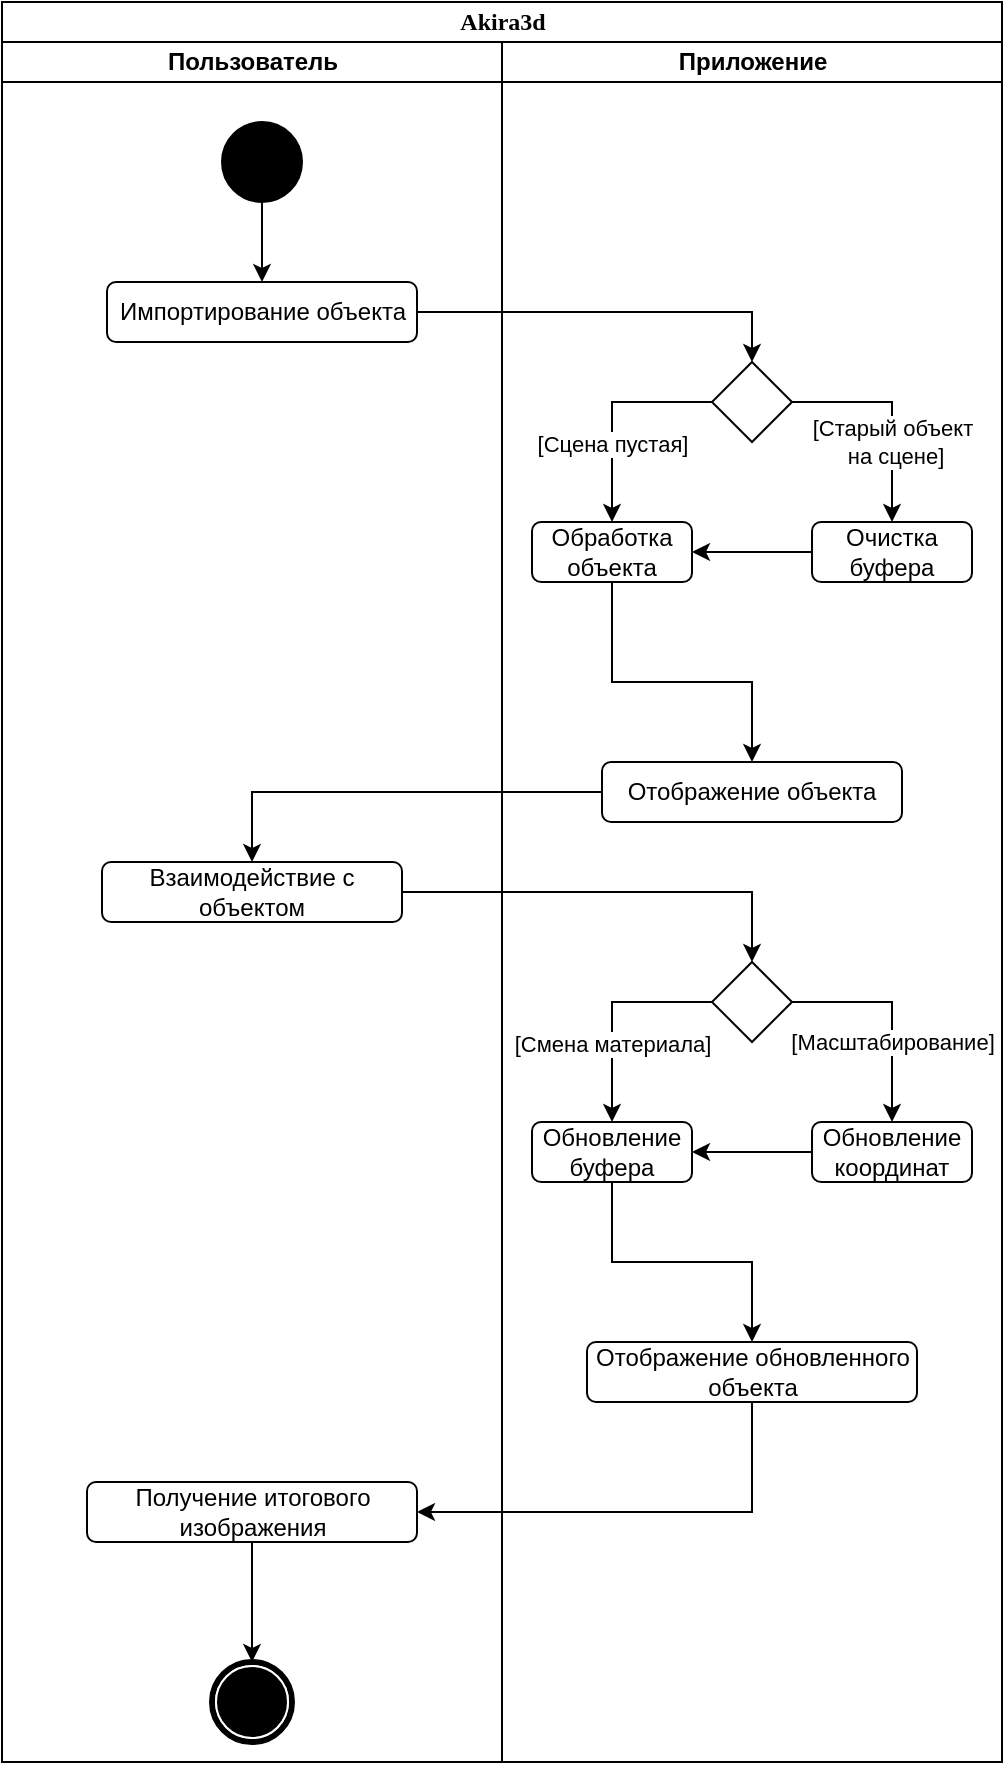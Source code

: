 <mxfile version="24.4.0" type="device">
  <diagram name="Page-1" id="0783ab3e-0a74-02c8-0abd-f7b4e66b4bec">
    <mxGraphModel dx="1687" dy="892" grid="1" gridSize="10" guides="1" tooltips="1" connect="1" arrows="1" fold="1" page="1" pageScale="1" pageWidth="850" pageHeight="1100" background="none" math="0" shadow="0">
      <root>
        <mxCell id="0" />
        <mxCell id="1" parent="0" />
        <mxCell id="1c1d494c118603dd-1" value="Akira3d" style="swimlane;html=1;childLayout=stackLayout;startSize=20;rounded=0;shadow=0;comic=0;labelBackgroundColor=none;strokeWidth=1;fontFamily=Verdana;fontSize=12;align=center;" parent="1" vertex="1">
          <mxGeometry x="200" y="20" width="500" height="880" as="geometry" />
        </mxCell>
        <mxCell id="1c1d494c118603dd-2" value="Пользователь" style="swimlane;html=1;startSize=20;" parent="1c1d494c118603dd-1" vertex="1">
          <mxGeometry y="20" width="250" height="860" as="geometry" />
        </mxCell>
        <mxCell id="60571a20871a0731-4" value="" style="ellipse;whiteSpace=wrap;html=1;rounded=0;shadow=0;comic=0;labelBackgroundColor=none;strokeWidth=1;fillColor=#000000;fontFamily=Verdana;fontSize=12;align=center;" parent="1c1d494c118603dd-2" vertex="1">
          <mxGeometry x="110" y="40" width="40" height="40" as="geometry" />
        </mxCell>
        <mxCell id="60571a20871a0731-5" value="" style="shape=mxgraph.bpmn.shape;html=1;verticalLabelPosition=bottom;labelBackgroundColor=#ffffff;verticalAlign=top;perimeter=ellipsePerimeter;outline=end;symbol=terminate;rounded=0;shadow=0;comic=0;strokeWidth=1;fontFamily=Verdana;fontSize=12;align=center;" parent="1c1d494c118603dd-2" vertex="1">
          <mxGeometry x="105" y="810" width="40" height="40" as="geometry" />
        </mxCell>
        <mxCell id="n237uLjp9kBz44W4xRVu-1" value="Импортирование объекта" style="rounded=1;whiteSpace=wrap;html=1;" vertex="1" parent="1c1d494c118603dd-2">
          <mxGeometry x="52.5" y="120" width="155" height="30" as="geometry" />
        </mxCell>
        <mxCell id="n237uLjp9kBz44W4xRVu-2" value="" style="endArrow=classic;html=1;rounded=0;exitX=0.5;exitY=1;exitDx=0;exitDy=0;" edge="1" parent="1c1d494c118603dd-2" source="60571a20871a0731-4" target="n237uLjp9kBz44W4xRVu-1">
          <mxGeometry width="50" height="50" relative="1" as="geometry">
            <mxPoint x="90" y="280" as="sourcePoint" />
            <mxPoint x="140" y="230" as="targetPoint" />
          </mxGeometry>
        </mxCell>
        <mxCell id="n237uLjp9kBz44W4xRVu-17" value="Взаимодействие с объектом" style="rounded=1;whiteSpace=wrap;html=1;" vertex="1" parent="1c1d494c118603dd-2">
          <mxGeometry x="50" y="410" width="150" height="30" as="geometry" />
        </mxCell>
        <mxCell id="n237uLjp9kBz44W4xRVu-30" value="Получение итогового изображения" style="rounded=1;whiteSpace=wrap;html=1;" vertex="1" parent="1c1d494c118603dd-2">
          <mxGeometry x="42.5" y="720" width="165" height="30" as="geometry" />
        </mxCell>
        <mxCell id="n237uLjp9kBz44W4xRVu-32" value="" style="endArrow=classic;html=1;rounded=0;exitX=0.5;exitY=1;exitDx=0;exitDy=0;entryX=0.5;entryY=0;entryDx=0;entryDy=0;" edge="1" parent="1c1d494c118603dd-2" source="n237uLjp9kBz44W4xRVu-30" target="60571a20871a0731-5">
          <mxGeometry width="50" height="50" relative="1" as="geometry">
            <mxPoint x="190" y="830" as="sourcePoint" />
            <mxPoint x="240" y="780" as="targetPoint" />
          </mxGeometry>
        </mxCell>
        <mxCell id="n237uLjp9kBz44W4xRVu-4" value="" style="endArrow=classic;html=1;rounded=0;exitX=1;exitY=0.5;exitDx=0;exitDy=0;entryX=0.5;entryY=0;entryDx=0;entryDy=0;" edge="1" parent="1c1d494c118603dd-1" source="n237uLjp9kBz44W4xRVu-1" target="n237uLjp9kBz44W4xRVu-3">
          <mxGeometry width="50" height="50" relative="1" as="geometry">
            <mxPoint x="170" y="310" as="sourcePoint" />
            <mxPoint x="220" y="260" as="targetPoint" />
            <Array as="points">
              <mxPoint x="375" y="155" />
            </Array>
          </mxGeometry>
        </mxCell>
        <mxCell id="1c1d494c118603dd-3" value="Приложение" style="swimlane;html=1;startSize=20;" parent="1c1d494c118603dd-1" vertex="1">
          <mxGeometry x="250" y="20" width="250" height="860" as="geometry" />
        </mxCell>
        <mxCell id="n237uLjp9kBz44W4xRVu-3" value="" style="rhombus;whiteSpace=wrap;html=1;" vertex="1" parent="1c1d494c118603dd-3">
          <mxGeometry x="105" y="160" width="40" height="40" as="geometry" />
        </mxCell>
        <mxCell id="n237uLjp9kBz44W4xRVu-5" value="Обработка объекта" style="rounded=1;whiteSpace=wrap;html=1;" vertex="1" parent="1c1d494c118603dd-3">
          <mxGeometry x="15" y="240" width="80" height="30" as="geometry" />
        </mxCell>
        <mxCell id="n237uLjp9kBz44W4xRVu-9" value="Очистка&lt;br&gt;буфера" style="rounded=1;whiteSpace=wrap;html=1;" vertex="1" parent="1c1d494c118603dd-3">
          <mxGeometry x="155" y="240" width="80" height="30" as="geometry" />
        </mxCell>
        <mxCell id="n237uLjp9kBz44W4xRVu-10" value="" style="endArrow=classic;html=1;rounded=0;exitX=0;exitY=0.5;exitDx=0;exitDy=0;entryX=0.5;entryY=0;entryDx=0;entryDy=0;" edge="1" parent="1c1d494c118603dd-3" source="n237uLjp9kBz44W4xRVu-3" target="n237uLjp9kBz44W4xRVu-5">
          <mxGeometry width="50" height="50" relative="1" as="geometry">
            <mxPoint x="15" y="220" as="sourcePoint" />
            <mxPoint x="65" y="170" as="targetPoint" />
            <Array as="points">
              <mxPoint x="55" y="180" />
            </Array>
          </mxGeometry>
        </mxCell>
        <mxCell id="n237uLjp9kBz44W4xRVu-14" value="[Сцена пустая]" style="edgeLabel;html=1;align=center;verticalAlign=middle;resizable=0;points=[];" vertex="1" connectable="0" parent="n237uLjp9kBz44W4xRVu-10">
          <mxGeometry x="0.281" relative="1" as="geometry">
            <mxPoint as="offset" />
          </mxGeometry>
        </mxCell>
        <mxCell id="n237uLjp9kBz44W4xRVu-11" value="" style="endArrow=classic;html=1;rounded=0;exitX=1;exitY=0.5;exitDx=0;exitDy=0;entryX=0.5;entryY=0;entryDx=0;entryDy=0;" edge="1" parent="1c1d494c118603dd-3" source="n237uLjp9kBz44W4xRVu-3" target="n237uLjp9kBz44W4xRVu-9">
          <mxGeometry width="50" height="50" relative="1" as="geometry">
            <mxPoint x="15" y="220" as="sourcePoint" />
            <mxPoint x="65" y="170" as="targetPoint" />
            <Array as="points">
              <mxPoint x="195" y="180" />
            </Array>
          </mxGeometry>
        </mxCell>
        <mxCell id="n237uLjp9kBz44W4xRVu-13" value="[Старый объект&lt;br&gt;&amp;nbsp;на сцене]" style="edgeLabel;html=1;align=center;verticalAlign=middle;resizable=0;points=[];" vertex="1" connectable="0" parent="n237uLjp9kBz44W4xRVu-11">
          <mxGeometry x="0.272" relative="1" as="geometry">
            <mxPoint as="offset" />
          </mxGeometry>
        </mxCell>
        <mxCell id="n237uLjp9kBz44W4xRVu-12" value="" style="endArrow=classic;html=1;rounded=0;exitX=0;exitY=0.5;exitDx=0;exitDy=0;entryX=1;entryY=0.5;entryDx=0;entryDy=0;" edge="1" parent="1c1d494c118603dd-3" source="n237uLjp9kBz44W4xRVu-9" target="n237uLjp9kBz44W4xRVu-5">
          <mxGeometry width="50" height="50" relative="1" as="geometry">
            <mxPoint x="15" y="220" as="sourcePoint" />
            <mxPoint x="65" y="170" as="targetPoint" />
          </mxGeometry>
        </mxCell>
        <mxCell id="n237uLjp9kBz44W4xRVu-15" value="Отображение объекта" style="rounded=1;whiteSpace=wrap;html=1;" vertex="1" parent="1c1d494c118603dd-3">
          <mxGeometry x="50" y="360" width="150" height="30" as="geometry" />
        </mxCell>
        <mxCell id="n237uLjp9kBz44W4xRVu-16" value="" style="endArrow=classic;html=1;rounded=0;exitX=0.5;exitY=1;exitDx=0;exitDy=0;entryX=0.5;entryY=0;entryDx=0;entryDy=0;" edge="1" parent="1c1d494c118603dd-3" source="n237uLjp9kBz44W4xRVu-5" target="n237uLjp9kBz44W4xRVu-15">
          <mxGeometry width="50" height="50" relative="1" as="geometry">
            <mxPoint x="-60" y="400" as="sourcePoint" />
            <mxPoint x="-10" y="350" as="targetPoint" />
            <Array as="points">
              <mxPoint x="55" y="320" />
              <mxPoint x="125" y="320" />
            </Array>
          </mxGeometry>
        </mxCell>
        <mxCell id="n237uLjp9kBz44W4xRVu-19" value="" style="rhombus;whiteSpace=wrap;html=1;" vertex="1" parent="1c1d494c118603dd-3">
          <mxGeometry x="105" y="460" width="40" height="40" as="geometry" />
        </mxCell>
        <mxCell id="n237uLjp9kBz44W4xRVu-21" value="" style="endArrow=classic;html=1;rounded=0;exitX=1;exitY=0.5;exitDx=0;exitDy=0;entryX=0.5;entryY=0;entryDx=0;entryDy=0;" edge="1" parent="1c1d494c118603dd-3">
          <mxGeometry width="50" height="50" relative="1" as="geometry">
            <mxPoint x="145" y="480" as="sourcePoint" />
            <mxPoint x="195" y="540" as="targetPoint" />
            <Array as="points">
              <mxPoint x="195" y="480" />
            </Array>
          </mxGeometry>
        </mxCell>
        <mxCell id="n237uLjp9kBz44W4xRVu-22" value="[Масштабирование]" style="edgeLabel;html=1;align=center;verticalAlign=middle;resizable=0;points=[];" vertex="1" connectable="0" parent="n237uLjp9kBz44W4xRVu-21">
          <mxGeometry x="0.272" relative="1" as="geometry">
            <mxPoint as="offset" />
          </mxGeometry>
        </mxCell>
        <mxCell id="n237uLjp9kBz44W4xRVu-23" value="" style="endArrow=classic;html=1;rounded=0;exitX=0;exitY=0.5;exitDx=0;exitDy=0;entryX=0.5;entryY=0;entryDx=0;entryDy=0;" edge="1" parent="1c1d494c118603dd-3">
          <mxGeometry width="50" height="50" relative="1" as="geometry">
            <mxPoint x="105" y="480" as="sourcePoint" />
            <mxPoint x="55" y="540" as="targetPoint" />
            <Array as="points">
              <mxPoint x="55" y="480" />
            </Array>
          </mxGeometry>
        </mxCell>
        <mxCell id="n237uLjp9kBz44W4xRVu-24" value="[Смена материала]" style="edgeLabel;html=1;align=center;verticalAlign=middle;resizable=0;points=[];" vertex="1" connectable="0" parent="n237uLjp9kBz44W4xRVu-23">
          <mxGeometry x="0.281" relative="1" as="geometry">
            <mxPoint as="offset" />
          </mxGeometry>
        </mxCell>
        <mxCell id="n237uLjp9kBz44W4xRVu-25" value="Обновление&lt;br&gt;координат" style="rounded=1;whiteSpace=wrap;html=1;" vertex="1" parent="1c1d494c118603dd-3">
          <mxGeometry x="155" y="540" width="80" height="30" as="geometry" />
        </mxCell>
        <mxCell id="n237uLjp9kBz44W4xRVu-26" value="Обновление&lt;br&gt;буфера" style="rounded=1;whiteSpace=wrap;html=1;" vertex="1" parent="1c1d494c118603dd-3">
          <mxGeometry x="15" y="540" width="80" height="30" as="geometry" />
        </mxCell>
        <mxCell id="n237uLjp9kBz44W4xRVu-27" value="" style="endArrow=classic;html=1;rounded=0;exitX=0;exitY=0.5;exitDx=0;exitDy=0;entryX=1;entryY=0.5;entryDx=0;entryDy=0;" edge="1" parent="1c1d494c118603dd-3" source="n237uLjp9kBz44W4xRVu-25" target="n237uLjp9kBz44W4xRVu-26">
          <mxGeometry width="50" height="50" relative="1" as="geometry">
            <mxPoint x="120" y="530" as="sourcePoint" />
            <mxPoint x="170" y="480" as="targetPoint" />
          </mxGeometry>
        </mxCell>
        <mxCell id="n237uLjp9kBz44W4xRVu-28" value="Отображение обновленного объекта" style="rounded=1;whiteSpace=wrap;html=1;" vertex="1" parent="1c1d494c118603dd-3">
          <mxGeometry x="42.5" y="650" width="165" height="30" as="geometry" />
        </mxCell>
        <mxCell id="n237uLjp9kBz44W4xRVu-29" value="" style="endArrow=classic;html=1;rounded=0;exitX=0.5;exitY=1;exitDx=0;exitDy=0;entryX=0.5;entryY=0;entryDx=0;entryDy=0;" edge="1" parent="1c1d494c118603dd-3" source="n237uLjp9kBz44W4xRVu-26" target="n237uLjp9kBz44W4xRVu-28">
          <mxGeometry width="50" height="50" relative="1" as="geometry">
            <mxPoint x="80" y="570" as="sourcePoint" />
            <mxPoint x="130" y="520" as="targetPoint" />
            <Array as="points">
              <mxPoint x="55" y="610" />
              <mxPoint x="125" y="610" />
            </Array>
          </mxGeometry>
        </mxCell>
        <mxCell id="n237uLjp9kBz44W4xRVu-18" value="" style="endArrow=classic;html=1;rounded=0;exitX=0;exitY=0.5;exitDx=0;exitDy=0;entryX=0.5;entryY=0;entryDx=0;entryDy=0;" edge="1" parent="1c1d494c118603dd-1" source="n237uLjp9kBz44W4xRVu-15" target="n237uLjp9kBz44W4xRVu-17">
          <mxGeometry width="50" height="50" relative="1" as="geometry">
            <mxPoint x="190" y="490" as="sourcePoint" />
            <mxPoint x="240" y="440" as="targetPoint" />
            <Array as="points">
              <mxPoint x="125" y="395" />
            </Array>
          </mxGeometry>
        </mxCell>
        <mxCell id="n237uLjp9kBz44W4xRVu-20" value="" style="endArrow=classic;html=1;rounded=0;exitX=1;exitY=0.5;exitDx=0;exitDy=0;entryX=0.5;entryY=0;entryDx=0;entryDy=0;" edge="1" parent="1c1d494c118603dd-1" source="n237uLjp9kBz44W4xRVu-17" target="n237uLjp9kBz44W4xRVu-19">
          <mxGeometry width="50" height="50" relative="1" as="geometry">
            <mxPoint x="225" y="450" as="sourcePoint" />
            <mxPoint x="380" y="475" as="targetPoint" />
            <Array as="points">
              <mxPoint x="375" y="445" />
            </Array>
          </mxGeometry>
        </mxCell>
        <mxCell id="n237uLjp9kBz44W4xRVu-31" value="" style="endArrow=classic;html=1;rounded=0;exitX=0.5;exitY=1;exitDx=0;exitDy=0;entryX=1;entryY=0.5;entryDx=0;entryDy=0;" edge="1" parent="1c1d494c118603dd-1" source="n237uLjp9kBz44W4xRVu-28" target="n237uLjp9kBz44W4xRVu-30">
          <mxGeometry width="50" height="50" relative="1" as="geometry">
            <mxPoint x="200" y="790" as="sourcePoint" />
            <mxPoint x="250" y="740" as="targetPoint" />
            <Array as="points">
              <mxPoint x="375" y="755" />
            </Array>
          </mxGeometry>
        </mxCell>
      </root>
    </mxGraphModel>
  </diagram>
</mxfile>
